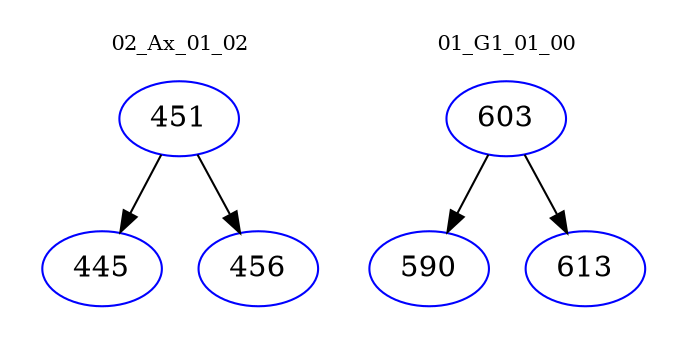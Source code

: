 digraph{
subgraph cluster_0 {
color = white
label = "02_Ax_01_02";
fontsize=10;
T0_451 [label="451", color="blue"]
T0_451 -> T0_445 [color="black"]
T0_445 [label="445", color="blue"]
T0_451 -> T0_456 [color="black"]
T0_456 [label="456", color="blue"]
}
subgraph cluster_1 {
color = white
label = "01_G1_01_00";
fontsize=10;
T1_603 [label="603", color="blue"]
T1_603 -> T1_590 [color="black"]
T1_590 [label="590", color="blue"]
T1_603 -> T1_613 [color="black"]
T1_613 [label="613", color="blue"]
}
}
